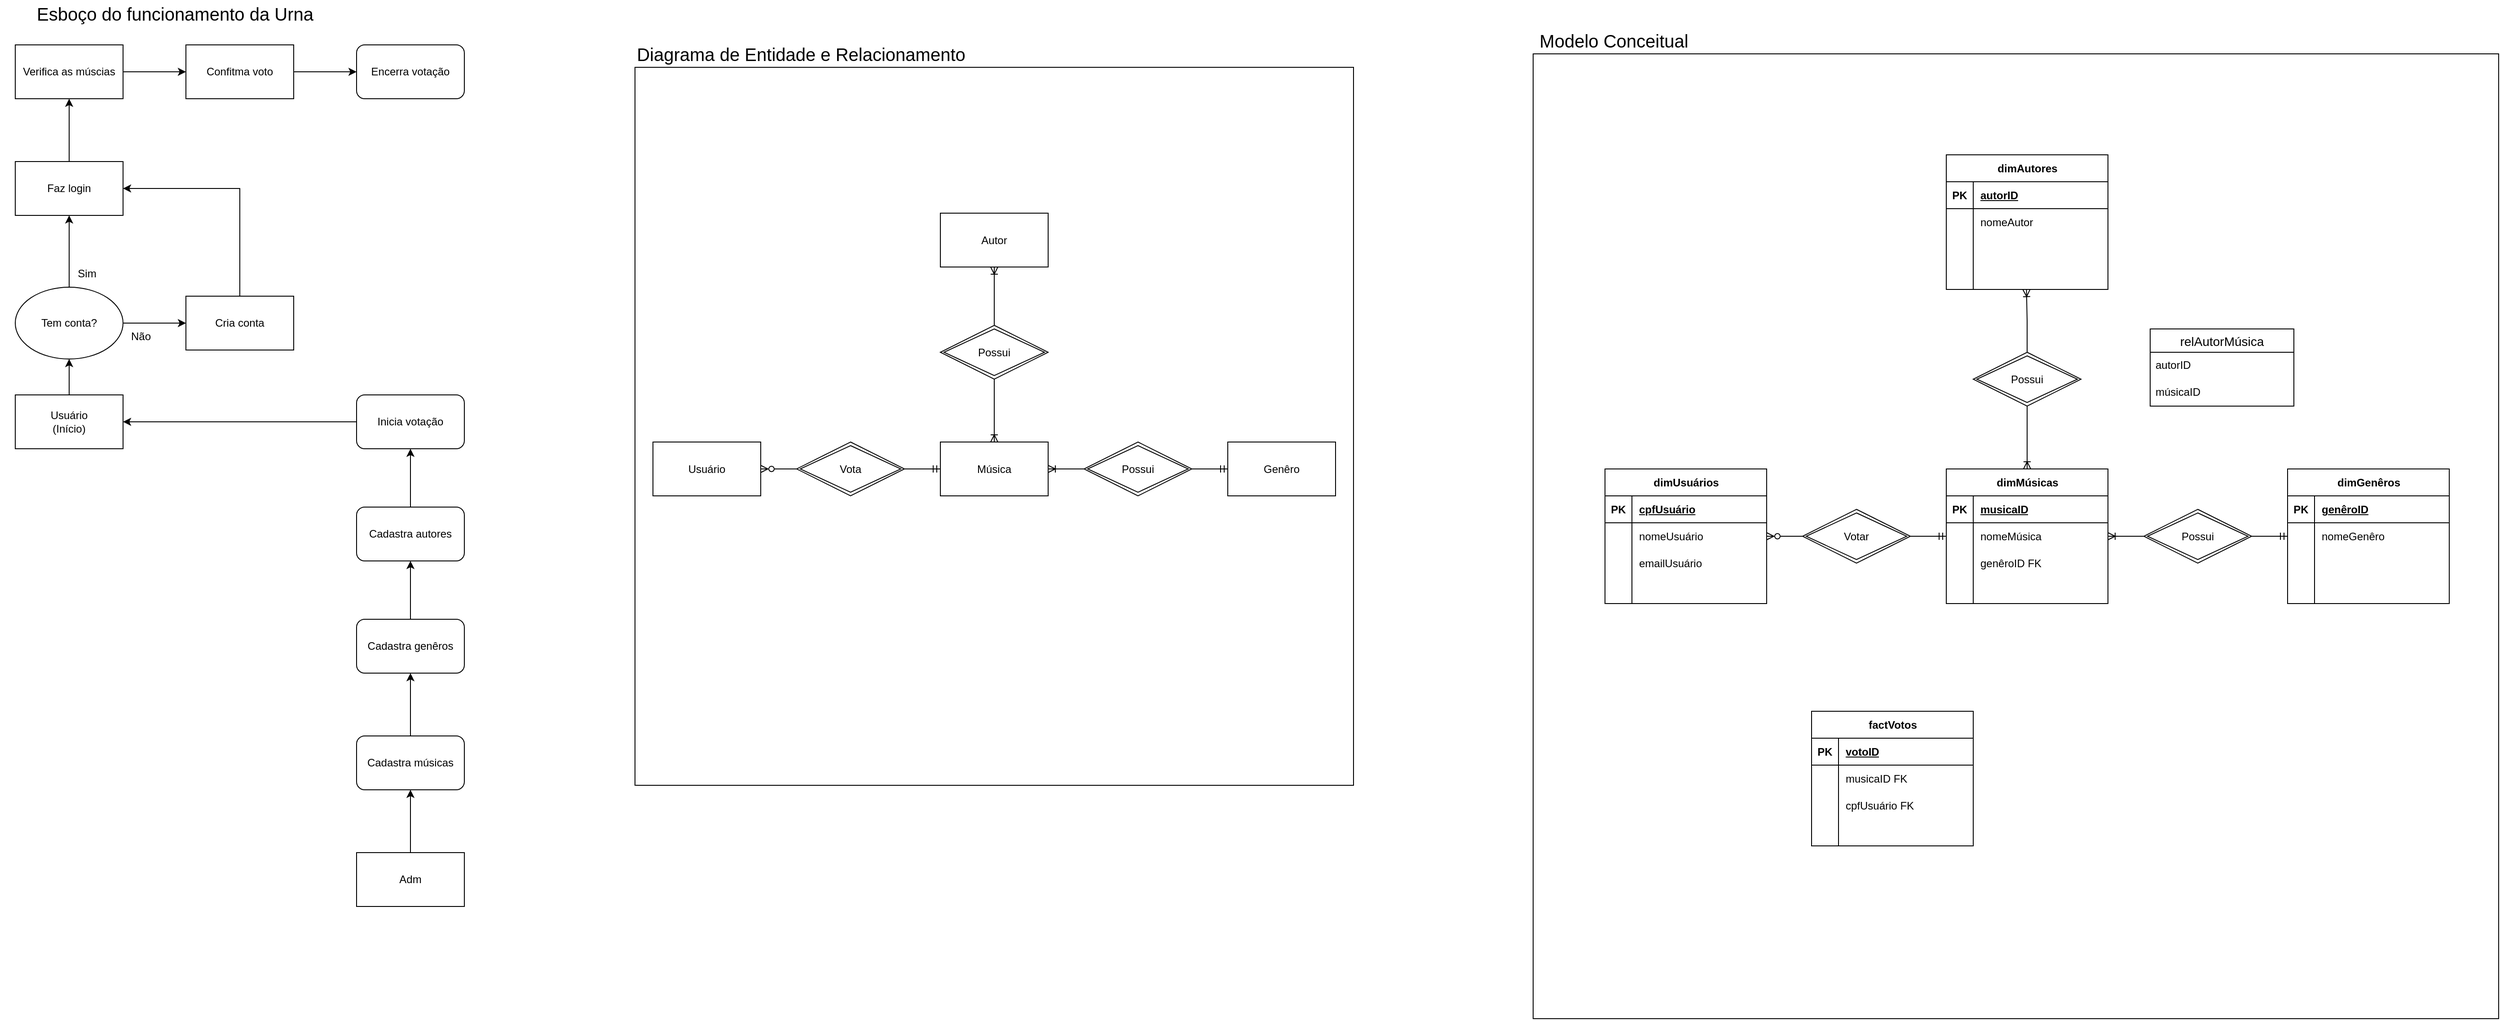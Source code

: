 <mxfile version="27.1.4">
  <diagram name="Página-1" id="ccKltiZnreA60LcbeTGO">
    <mxGraphModel grid="1" page="1" gridSize="10" guides="1" tooltips="1" connect="1" arrows="1" fold="1" pageScale="1" pageWidth="827" pageHeight="1169" math="0" shadow="0">
      <root>
        <mxCell id="0" />
        <mxCell id="1" parent="0" />
        <mxCell id="gKkaHkoKEKYhuVqZi8mn-29" value="" style="whiteSpace=wrap;html=1;aspect=fixed;" vertex="1" parent="1">
          <mxGeometry x="80" y="-755" width="1075" height="1075" as="geometry" />
        </mxCell>
        <mxCell id="X-kJ-_2cokOdoxGiUqTe-1" value="dimUsuários" style="shape=table;startSize=30;container=1;collapsible=1;childLayout=tableLayout;fixedRows=1;rowLines=0;fontStyle=1;align=center;resizeLast=1;html=1;" vertex="1" parent="1">
          <mxGeometry x="160" y="-292.5" width="180" height="150" as="geometry" />
        </mxCell>
        <mxCell id="X-kJ-_2cokOdoxGiUqTe-2" value="" style="shape=tableRow;horizontal=0;startSize=0;swimlaneHead=0;swimlaneBody=0;fillColor=none;collapsible=0;dropTarget=0;points=[[0,0.5],[1,0.5]];portConstraint=eastwest;top=0;left=0;right=0;bottom=1;" vertex="1" parent="X-kJ-_2cokOdoxGiUqTe-1">
          <mxGeometry y="30" width="180" height="30" as="geometry" />
        </mxCell>
        <mxCell id="X-kJ-_2cokOdoxGiUqTe-3" value="PK" style="shape=partialRectangle;connectable=0;fillColor=none;top=0;left=0;bottom=0;right=0;fontStyle=1;overflow=hidden;whiteSpace=wrap;html=1;" vertex="1" parent="X-kJ-_2cokOdoxGiUqTe-2">
          <mxGeometry width="30" height="30" as="geometry">
            <mxRectangle width="30" height="30" as="alternateBounds" />
          </mxGeometry>
        </mxCell>
        <mxCell id="X-kJ-_2cokOdoxGiUqTe-4" value="cpfUsuário" style="shape=partialRectangle;connectable=0;fillColor=none;top=0;left=0;bottom=0;right=0;align=left;spacingLeft=6;fontStyle=5;overflow=hidden;whiteSpace=wrap;html=1;" vertex="1" parent="X-kJ-_2cokOdoxGiUqTe-2">
          <mxGeometry x="30" width="150" height="30" as="geometry">
            <mxRectangle width="150" height="30" as="alternateBounds" />
          </mxGeometry>
        </mxCell>
        <mxCell id="X-kJ-_2cokOdoxGiUqTe-5" value="" style="shape=tableRow;horizontal=0;startSize=0;swimlaneHead=0;swimlaneBody=0;fillColor=none;collapsible=0;dropTarget=0;points=[[0,0.5],[1,0.5]];portConstraint=eastwest;top=0;left=0;right=0;bottom=0;" vertex="1" parent="X-kJ-_2cokOdoxGiUqTe-1">
          <mxGeometry y="60" width="180" height="30" as="geometry" />
        </mxCell>
        <mxCell id="X-kJ-_2cokOdoxGiUqTe-6" value="" style="shape=partialRectangle;connectable=0;fillColor=none;top=0;left=0;bottom=0;right=0;editable=1;overflow=hidden;whiteSpace=wrap;html=1;" vertex="1" parent="X-kJ-_2cokOdoxGiUqTe-5">
          <mxGeometry width="30" height="30" as="geometry">
            <mxRectangle width="30" height="30" as="alternateBounds" />
          </mxGeometry>
        </mxCell>
        <mxCell id="X-kJ-_2cokOdoxGiUqTe-7" value="nomeUsuário" style="shape=partialRectangle;connectable=0;fillColor=none;top=0;left=0;bottom=0;right=0;align=left;spacingLeft=6;overflow=hidden;whiteSpace=wrap;html=1;" vertex="1" parent="X-kJ-_2cokOdoxGiUqTe-5">
          <mxGeometry x="30" width="150" height="30" as="geometry">
            <mxRectangle width="150" height="30" as="alternateBounds" />
          </mxGeometry>
        </mxCell>
        <mxCell id="X-kJ-_2cokOdoxGiUqTe-8" value="" style="shape=tableRow;horizontal=0;startSize=0;swimlaneHead=0;swimlaneBody=0;fillColor=none;collapsible=0;dropTarget=0;points=[[0,0.5],[1,0.5]];portConstraint=eastwest;top=0;left=0;right=0;bottom=0;" vertex="1" parent="X-kJ-_2cokOdoxGiUqTe-1">
          <mxGeometry y="90" width="180" height="30" as="geometry" />
        </mxCell>
        <mxCell id="X-kJ-_2cokOdoxGiUqTe-9" value="" style="shape=partialRectangle;connectable=0;fillColor=none;top=0;left=0;bottom=0;right=0;editable=1;overflow=hidden;whiteSpace=wrap;html=1;" vertex="1" parent="X-kJ-_2cokOdoxGiUqTe-8">
          <mxGeometry width="30" height="30" as="geometry">
            <mxRectangle width="30" height="30" as="alternateBounds" />
          </mxGeometry>
        </mxCell>
        <mxCell id="X-kJ-_2cokOdoxGiUqTe-10" value="emailUsuário" style="shape=partialRectangle;connectable=0;fillColor=none;top=0;left=0;bottom=0;right=0;align=left;spacingLeft=6;overflow=hidden;whiteSpace=wrap;html=1;" vertex="1" parent="X-kJ-_2cokOdoxGiUqTe-8">
          <mxGeometry x="30" width="150" height="30" as="geometry">
            <mxRectangle width="150" height="30" as="alternateBounds" />
          </mxGeometry>
        </mxCell>
        <mxCell id="X-kJ-_2cokOdoxGiUqTe-11" value="" style="shape=tableRow;horizontal=0;startSize=0;swimlaneHead=0;swimlaneBody=0;fillColor=none;collapsible=0;dropTarget=0;points=[[0,0.5],[1,0.5]];portConstraint=eastwest;top=0;left=0;right=0;bottom=0;" vertex="1" parent="X-kJ-_2cokOdoxGiUqTe-1">
          <mxGeometry y="120" width="180" height="30" as="geometry" />
        </mxCell>
        <mxCell id="X-kJ-_2cokOdoxGiUqTe-12" value="" style="shape=partialRectangle;connectable=0;fillColor=none;top=0;left=0;bottom=0;right=0;editable=1;overflow=hidden;whiteSpace=wrap;html=1;" vertex="1" parent="X-kJ-_2cokOdoxGiUqTe-11">
          <mxGeometry width="30" height="30" as="geometry">
            <mxRectangle width="30" height="30" as="alternateBounds" />
          </mxGeometry>
        </mxCell>
        <mxCell id="X-kJ-_2cokOdoxGiUqTe-13" value="" style="shape=partialRectangle;connectable=0;fillColor=none;top=0;left=0;bottom=0;right=0;align=left;spacingLeft=6;overflow=hidden;whiteSpace=wrap;html=1;" vertex="1" parent="X-kJ-_2cokOdoxGiUqTe-11">
          <mxGeometry x="30" width="150" height="30" as="geometry">
            <mxRectangle width="150" height="30" as="alternateBounds" />
          </mxGeometry>
        </mxCell>
        <mxCell id="X-kJ-_2cokOdoxGiUqTe-14" value="dimAutores" style="shape=table;startSize=30;container=1;collapsible=1;childLayout=tableLayout;fixedRows=1;rowLines=0;fontStyle=1;align=center;resizeLast=1;html=1;" vertex="1" parent="1">
          <mxGeometry x="540" y="-642.5" width="180" height="150" as="geometry" />
        </mxCell>
        <mxCell id="X-kJ-_2cokOdoxGiUqTe-15" value="" style="shape=tableRow;horizontal=0;startSize=0;swimlaneHead=0;swimlaneBody=0;fillColor=none;collapsible=0;dropTarget=0;points=[[0,0.5],[1,0.5]];portConstraint=eastwest;top=0;left=0;right=0;bottom=1;" vertex="1" parent="X-kJ-_2cokOdoxGiUqTe-14">
          <mxGeometry y="30" width="180" height="30" as="geometry" />
        </mxCell>
        <mxCell id="X-kJ-_2cokOdoxGiUqTe-16" value="PK" style="shape=partialRectangle;connectable=0;fillColor=none;top=0;left=0;bottom=0;right=0;fontStyle=1;overflow=hidden;whiteSpace=wrap;html=1;" vertex="1" parent="X-kJ-_2cokOdoxGiUqTe-15">
          <mxGeometry width="30" height="30" as="geometry">
            <mxRectangle width="30" height="30" as="alternateBounds" />
          </mxGeometry>
        </mxCell>
        <mxCell id="X-kJ-_2cokOdoxGiUqTe-17" value="autorID" style="shape=partialRectangle;connectable=0;fillColor=none;top=0;left=0;bottom=0;right=0;align=left;spacingLeft=6;fontStyle=5;overflow=hidden;whiteSpace=wrap;html=1;" vertex="1" parent="X-kJ-_2cokOdoxGiUqTe-15">
          <mxGeometry x="30" width="150" height="30" as="geometry">
            <mxRectangle width="150" height="30" as="alternateBounds" />
          </mxGeometry>
        </mxCell>
        <mxCell id="X-kJ-_2cokOdoxGiUqTe-18" value="" style="shape=tableRow;horizontal=0;startSize=0;swimlaneHead=0;swimlaneBody=0;fillColor=none;collapsible=0;dropTarget=0;points=[[0,0.5],[1,0.5]];portConstraint=eastwest;top=0;left=0;right=0;bottom=0;" vertex="1" parent="X-kJ-_2cokOdoxGiUqTe-14">
          <mxGeometry y="60" width="180" height="30" as="geometry" />
        </mxCell>
        <mxCell id="X-kJ-_2cokOdoxGiUqTe-19" value="" style="shape=partialRectangle;connectable=0;fillColor=none;top=0;left=0;bottom=0;right=0;editable=1;overflow=hidden;whiteSpace=wrap;html=1;" vertex="1" parent="X-kJ-_2cokOdoxGiUqTe-18">
          <mxGeometry width="30" height="30" as="geometry">
            <mxRectangle width="30" height="30" as="alternateBounds" />
          </mxGeometry>
        </mxCell>
        <mxCell id="X-kJ-_2cokOdoxGiUqTe-20" value="nomeAutor" style="shape=partialRectangle;connectable=0;fillColor=none;top=0;left=0;bottom=0;right=0;align=left;spacingLeft=6;overflow=hidden;whiteSpace=wrap;html=1;" vertex="1" parent="X-kJ-_2cokOdoxGiUqTe-18">
          <mxGeometry x="30" width="150" height="30" as="geometry">
            <mxRectangle width="150" height="30" as="alternateBounds" />
          </mxGeometry>
        </mxCell>
        <mxCell id="X-kJ-_2cokOdoxGiUqTe-21" value="" style="shape=tableRow;horizontal=0;startSize=0;swimlaneHead=0;swimlaneBody=0;fillColor=none;collapsible=0;dropTarget=0;points=[[0,0.5],[1,0.5]];portConstraint=eastwest;top=0;left=0;right=0;bottom=0;" vertex="1" parent="X-kJ-_2cokOdoxGiUqTe-14">
          <mxGeometry y="90" width="180" height="30" as="geometry" />
        </mxCell>
        <mxCell id="X-kJ-_2cokOdoxGiUqTe-22" value="" style="shape=partialRectangle;connectable=0;fillColor=none;top=0;left=0;bottom=0;right=0;editable=1;overflow=hidden;whiteSpace=wrap;html=1;" vertex="1" parent="X-kJ-_2cokOdoxGiUqTe-21">
          <mxGeometry width="30" height="30" as="geometry">
            <mxRectangle width="30" height="30" as="alternateBounds" />
          </mxGeometry>
        </mxCell>
        <mxCell id="X-kJ-_2cokOdoxGiUqTe-23" value="" style="shape=partialRectangle;connectable=0;fillColor=none;top=0;left=0;bottom=0;right=0;align=left;spacingLeft=6;overflow=hidden;whiteSpace=wrap;html=1;" vertex="1" parent="X-kJ-_2cokOdoxGiUqTe-21">
          <mxGeometry x="30" width="150" height="30" as="geometry">
            <mxRectangle width="150" height="30" as="alternateBounds" />
          </mxGeometry>
        </mxCell>
        <mxCell id="X-kJ-_2cokOdoxGiUqTe-24" value="" style="shape=tableRow;horizontal=0;startSize=0;swimlaneHead=0;swimlaneBody=0;fillColor=none;collapsible=0;dropTarget=0;points=[[0,0.5],[1,0.5]];portConstraint=eastwest;top=0;left=0;right=0;bottom=0;" vertex="1" parent="X-kJ-_2cokOdoxGiUqTe-14">
          <mxGeometry y="120" width="180" height="30" as="geometry" />
        </mxCell>
        <mxCell id="X-kJ-_2cokOdoxGiUqTe-25" value="" style="shape=partialRectangle;connectable=0;fillColor=none;top=0;left=0;bottom=0;right=0;editable=1;overflow=hidden;whiteSpace=wrap;html=1;" vertex="1" parent="X-kJ-_2cokOdoxGiUqTe-24">
          <mxGeometry width="30" height="30" as="geometry">
            <mxRectangle width="30" height="30" as="alternateBounds" />
          </mxGeometry>
        </mxCell>
        <mxCell id="X-kJ-_2cokOdoxGiUqTe-26" value="" style="shape=partialRectangle;connectable=0;fillColor=none;top=0;left=0;bottom=0;right=0;align=left;spacingLeft=6;overflow=hidden;whiteSpace=wrap;html=1;" vertex="1" parent="X-kJ-_2cokOdoxGiUqTe-24">
          <mxGeometry x="30" width="150" height="30" as="geometry">
            <mxRectangle width="150" height="30" as="alternateBounds" />
          </mxGeometry>
        </mxCell>
        <mxCell id="X-kJ-_2cokOdoxGiUqTe-27" value="dimMúsicas" style="shape=table;startSize=30;container=1;collapsible=1;childLayout=tableLayout;fixedRows=1;rowLines=0;fontStyle=1;align=center;resizeLast=1;html=1;" vertex="1" parent="1">
          <mxGeometry x="540" y="-292.5" width="180" height="150" as="geometry" />
        </mxCell>
        <mxCell id="X-kJ-_2cokOdoxGiUqTe-28" value="" style="shape=tableRow;horizontal=0;startSize=0;swimlaneHead=0;swimlaneBody=0;fillColor=none;collapsible=0;dropTarget=0;points=[[0,0.5],[1,0.5]];portConstraint=eastwest;top=0;left=0;right=0;bottom=1;" vertex="1" parent="X-kJ-_2cokOdoxGiUqTe-27">
          <mxGeometry y="30" width="180" height="30" as="geometry" />
        </mxCell>
        <mxCell id="X-kJ-_2cokOdoxGiUqTe-29" value="PK" style="shape=partialRectangle;connectable=0;fillColor=none;top=0;left=0;bottom=0;right=0;fontStyle=1;overflow=hidden;whiteSpace=wrap;html=1;" vertex="1" parent="X-kJ-_2cokOdoxGiUqTe-28">
          <mxGeometry width="30" height="30" as="geometry">
            <mxRectangle width="30" height="30" as="alternateBounds" />
          </mxGeometry>
        </mxCell>
        <mxCell id="X-kJ-_2cokOdoxGiUqTe-30" value="musicaID" style="shape=partialRectangle;connectable=0;fillColor=none;top=0;left=0;bottom=0;right=0;align=left;spacingLeft=6;fontStyle=5;overflow=hidden;whiteSpace=wrap;html=1;" vertex="1" parent="X-kJ-_2cokOdoxGiUqTe-28">
          <mxGeometry x="30" width="150" height="30" as="geometry">
            <mxRectangle width="150" height="30" as="alternateBounds" />
          </mxGeometry>
        </mxCell>
        <mxCell id="X-kJ-_2cokOdoxGiUqTe-31" value="" style="shape=tableRow;horizontal=0;startSize=0;swimlaneHead=0;swimlaneBody=0;fillColor=none;collapsible=0;dropTarget=0;points=[[0,0.5],[1,0.5]];portConstraint=eastwest;top=0;left=0;right=0;bottom=0;" vertex="1" parent="X-kJ-_2cokOdoxGiUqTe-27">
          <mxGeometry y="60" width="180" height="30" as="geometry" />
        </mxCell>
        <mxCell id="X-kJ-_2cokOdoxGiUqTe-32" value="" style="shape=partialRectangle;connectable=0;fillColor=none;top=0;left=0;bottom=0;right=0;editable=1;overflow=hidden;whiteSpace=wrap;html=1;" vertex="1" parent="X-kJ-_2cokOdoxGiUqTe-31">
          <mxGeometry width="30" height="30" as="geometry">
            <mxRectangle width="30" height="30" as="alternateBounds" />
          </mxGeometry>
        </mxCell>
        <mxCell id="X-kJ-_2cokOdoxGiUqTe-33" value="nomeMúsica" style="shape=partialRectangle;connectable=0;fillColor=none;top=0;left=0;bottom=0;right=0;align=left;spacingLeft=6;overflow=hidden;whiteSpace=wrap;html=1;" vertex="1" parent="X-kJ-_2cokOdoxGiUqTe-31">
          <mxGeometry x="30" width="150" height="30" as="geometry">
            <mxRectangle width="150" height="30" as="alternateBounds" />
          </mxGeometry>
        </mxCell>
        <mxCell id="X-kJ-_2cokOdoxGiUqTe-34" value="" style="shape=tableRow;horizontal=0;startSize=0;swimlaneHead=0;swimlaneBody=0;fillColor=none;collapsible=0;dropTarget=0;points=[[0,0.5],[1,0.5]];portConstraint=eastwest;top=0;left=0;right=0;bottom=0;" vertex="1" parent="X-kJ-_2cokOdoxGiUqTe-27">
          <mxGeometry y="90" width="180" height="30" as="geometry" />
        </mxCell>
        <mxCell id="X-kJ-_2cokOdoxGiUqTe-35" value="" style="shape=partialRectangle;connectable=0;fillColor=none;top=0;left=0;bottom=0;right=0;editable=1;overflow=hidden;whiteSpace=wrap;html=1;" vertex="1" parent="X-kJ-_2cokOdoxGiUqTe-34">
          <mxGeometry width="30" height="30" as="geometry">
            <mxRectangle width="30" height="30" as="alternateBounds" />
          </mxGeometry>
        </mxCell>
        <mxCell id="X-kJ-_2cokOdoxGiUqTe-36" value="genêroID FK" style="shape=partialRectangle;connectable=0;fillColor=none;top=0;left=0;bottom=0;right=0;align=left;spacingLeft=6;overflow=hidden;whiteSpace=wrap;html=1;" vertex="1" parent="X-kJ-_2cokOdoxGiUqTe-34">
          <mxGeometry x="30" width="150" height="30" as="geometry">
            <mxRectangle width="150" height="30" as="alternateBounds" />
          </mxGeometry>
        </mxCell>
        <mxCell id="X-kJ-_2cokOdoxGiUqTe-37" value="" style="shape=tableRow;horizontal=0;startSize=0;swimlaneHead=0;swimlaneBody=0;fillColor=none;collapsible=0;dropTarget=0;points=[[0,0.5],[1,0.5]];portConstraint=eastwest;top=0;left=0;right=0;bottom=0;" vertex="1" parent="X-kJ-_2cokOdoxGiUqTe-27">
          <mxGeometry y="120" width="180" height="30" as="geometry" />
        </mxCell>
        <mxCell id="X-kJ-_2cokOdoxGiUqTe-38" value="" style="shape=partialRectangle;connectable=0;fillColor=none;top=0;left=0;bottom=0;right=0;editable=1;overflow=hidden;whiteSpace=wrap;html=1;" vertex="1" parent="X-kJ-_2cokOdoxGiUqTe-37">
          <mxGeometry width="30" height="30" as="geometry">
            <mxRectangle width="30" height="30" as="alternateBounds" />
          </mxGeometry>
        </mxCell>
        <mxCell id="X-kJ-_2cokOdoxGiUqTe-39" value="" style="shape=partialRectangle;connectable=0;fillColor=none;top=0;left=0;bottom=0;right=0;align=left;spacingLeft=6;overflow=hidden;whiteSpace=wrap;html=1;" vertex="1" parent="X-kJ-_2cokOdoxGiUqTe-37">
          <mxGeometry x="30" width="150" height="30" as="geometry">
            <mxRectangle width="150" height="30" as="alternateBounds" />
          </mxGeometry>
        </mxCell>
        <mxCell id="X-kJ-_2cokOdoxGiUqTe-41" style="edgeStyle=orthogonalEdgeStyle;rounded=0;orthogonalLoop=1;jettySize=auto;html=1;exitX=1;exitY=0.5;exitDx=0;exitDy=0;entryX=0;entryY=0.5;entryDx=0;entryDy=0;endArrow=ERmandOne;endFill=0;" edge="1" parent="1" source="X-kJ-_2cokOdoxGiUqTe-40" target="X-kJ-_2cokOdoxGiUqTe-31">
          <mxGeometry relative="1" as="geometry" />
        </mxCell>
        <mxCell id="X-kJ-_2cokOdoxGiUqTe-42" style="edgeStyle=orthogonalEdgeStyle;rounded=0;orthogonalLoop=1;jettySize=auto;html=1;exitX=0;exitY=0.5;exitDx=0;exitDy=0;entryX=1;entryY=0.5;entryDx=0;entryDy=0;endArrow=ERzeroToMany;endFill=0;" edge="1" parent="1" source="X-kJ-_2cokOdoxGiUqTe-40" target="X-kJ-_2cokOdoxGiUqTe-5">
          <mxGeometry relative="1" as="geometry" />
        </mxCell>
        <mxCell id="X-kJ-_2cokOdoxGiUqTe-40" value="Votar" style="shape=rhombus;double=1;perimeter=rhombusPerimeter;whiteSpace=wrap;html=1;align=center;" vertex="1" parent="1">
          <mxGeometry x="380" y="-247.5" width="120" height="60" as="geometry" />
        </mxCell>
        <mxCell id="X-kJ-_2cokOdoxGiUqTe-45" style="edgeStyle=orthogonalEdgeStyle;rounded=0;orthogonalLoop=1;jettySize=auto;html=1;exitX=0.5;exitY=1;exitDx=0;exitDy=0;entryX=0.5;entryY=0;entryDx=0;entryDy=0;endArrow=ERoneToMany;endFill=0;" edge="1" parent="1" source="X-kJ-_2cokOdoxGiUqTe-43" target="X-kJ-_2cokOdoxGiUqTe-27">
          <mxGeometry relative="1" as="geometry" />
        </mxCell>
        <mxCell id="X-kJ-_2cokOdoxGiUqTe-43" value="Possui" style="shape=rhombus;double=1;perimeter=rhombusPerimeter;whiteSpace=wrap;html=1;align=center;" vertex="1" parent="1">
          <mxGeometry x="570" y="-422.5" width="120" height="60" as="geometry" />
        </mxCell>
        <mxCell id="X-kJ-_2cokOdoxGiUqTe-44" style="edgeStyle=orthogonalEdgeStyle;rounded=0;orthogonalLoop=1;jettySize=auto;html=1;exitX=0.5;exitY=0;exitDx=0;exitDy=0;entryX=0.496;entryY=1;entryDx=0;entryDy=0;entryPerimeter=0;endArrow=ERoneToMany;endFill=0;" edge="1" parent="1" source="X-kJ-_2cokOdoxGiUqTe-43" target="X-kJ-_2cokOdoxGiUqTe-24">
          <mxGeometry relative="1" as="geometry" />
        </mxCell>
        <mxCell id="X-kJ-_2cokOdoxGiUqTe-46" value="dimGenêros" style="shape=table;startSize=30;container=1;collapsible=1;childLayout=tableLayout;fixedRows=1;rowLines=0;fontStyle=1;align=center;resizeLast=1;html=1;" vertex="1" parent="1">
          <mxGeometry x="920" y="-292.5" width="180" height="150" as="geometry" />
        </mxCell>
        <mxCell id="X-kJ-_2cokOdoxGiUqTe-47" value="" style="shape=tableRow;horizontal=0;startSize=0;swimlaneHead=0;swimlaneBody=0;fillColor=none;collapsible=0;dropTarget=0;points=[[0,0.5],[1,0.5]];portConstraint=eastwest;top=0;left=0;right=0;bottom=1;" vertex="1" parent="X-kJ-_2cokOdoxGiUqTe-46">
          <mxGeometry y="30" width="180" height="30" as="geometry" />
        </mxCell>
        <mxCell id="X-kJ-_2cokOdoxGiUqTe-48" value="PK" style="shape=partialRectangle;connectable=0;fillColor=none;top=0;left=0;bottom=0;right=0;fontStyle=1;overflow=hidden;whiteSpace=wrap;html=1;" vertex="1" parent="X-kJ-_2cokOdoxGiUqTe-47">
          <mxGeometry width="30" height="30" as="geometry">
            <mxRectangle width="30" height="30" as="alternateBounds" />
          </mxGeometry>
        </mxCell>
        <mxCell id="X-kJ-_2cokOdoxGiUqTe-49" value="genêroID" style="shape=partialRectangle;connectable=0;fillColor=none;top=0;left=0;bottom=0;right=0;align=left;spacingLeft=6;fontStyle=5;overflow=hidden;whiteSpace=wrap;html=1;" vertex="1" parent="X-kJ-_2cokOdoxGiUqTe-47">
          <mxGeometry x="30" width="150" height="30" as="geometry">
            <mxRectangle width="150" height="30" as="alternateBounds" />
          </mxGeometry>
        </mxCell>
        <mxCell id="X-kJ-_2cokOdoxGiUqTe-50" value="" style="shape=tableRow;horizontal=0;startSize=0;swimlaneHead=0;swimlaneBody=0;fillColor=none;collapsible=0;dropTarget=0;points=[[0,0.5],[1,0.5]];portConstraint=eastwest;top=0;left=0;right=0;bottom=0;" vertex="1" parent="X-kJ-_2cokOdoxGiUqTe-46">
          <mxGeometry y="60" width="180" height="30" as="geometry" />
        </mxCell>
        <mxCell id="X-kJ-_2cokOdoxGiUqTe-51" value="" style="shape=partialRectangle;connectable=0;fillColor=none;top=0;left=0;bottom=0;right=0;editable=1;overflow=hidden;whiteSpace=wrap;html=1;" vertex="1" parent="X-kJ-_2cokOdoxGiUqTe-50">
          <mxGeometry width="30" height="30" as="geometry">
            <mxRectangle width="30" height="30" as="alternateBounds" />
          </mxGeometry>
        </mxCell>
        <mxCell id="X-kJ-_2cokOdoxGiUqTe-52" value="nomeGenêro" style="shape=partialRectangle;connectable=0;fillColor=none;top=0;left=0;bottom=0;right=0;align=left;spacingLeft=6;overflow=hidden;whiteSpace=wrap;html=1;" vertex="1" parent="X-kJ-_2cokOdoxGiUqTe-50">
          <mxGeometry x="30" width="150" height="30" as="geometry">
            <mxRectangle width="150" height="30" as="alternateBounds" />
          </mxGeometry>
        </mxCell>
        <mxCell id="X-kJ-_2cokOdoxGiUqTe-53" value="" style="shape=tableRow;horizontal=0;startSize=0;swimlaneHead=0;swimlaneBody=0;fillColor=none;collapsible=0;dropTarget=0;points=[[0,0.5],[1,0.5]];portConstraint=eastwest;top=0;left=0;right=0;bottom=0;" vertex="1" parent="X-kJ-_2cokOdoxGiUqTe-46">
          <mxGeometry y="90" width="180" height="30" as="geometry" />
        </mxCell>
        <mxCell id="X-kJ-_2cokOdoxGiUqTe-54" value="" style="shape=partialRectangle;connectable=0;fillColor=none;top=0;left=0;bottom=0;right=0;editable=1;overflow=hidden;whiteSpace=wrap;html=1;" vertex="1" parent="X-kJ-_2cokOdoxGiUqTe-53">
          <mxGeometry width="30" height="30" as="geometry">
            <mxRectangle width="30" height="30" as="alternateBounds" />
          </mxGeometry>
        </mxCell>
        <mxCell id="X-kJ-_2cokOdoxGiUqTe-55" value="" style="shape=partialRectangle;connectable=0;fillColor=none;top=0;left=0;bottom=0;right=0;align=left;spacingLeft=6;overflow=hidden;whiteSpace=wrap;html=1;" vertex="1" parent="X-kJ-_2cokOdoxGiUqTe-53">
          <mxGeometry x="30" width="150" height="30" as="geometry">
            <mxRectangle width="150" height="30" as="alternateBounds" />
          </mxGeometry>
        </mxCell>
        <mxCell id="X-kJ-_2cokOdoxGiUqTe-56" value="" style="shape=tableRow;horizontal=0;startSize=0;swimlaneHead=0;swimlaneBody=0;fillColor=none;collapsible=0;dropTarget=0;points=[[0,0.5],[1,0.5]];portConstraint=eastwest;top=0;left=0;right=0;bottom=0;" vertex="1" parent="X-kJ-_2cokOdoxGiUqTe-46">
          <mxGeometry y="120" width="180" height="30" as="geometry" />
        </mxCell>
        <mxCell id="X-kJ-_2cokOdoxGiUqTe-57" value="" style="shape=partialRectangle;connectable=0;fillColor=none;top=0;left=0;bottom=0;right=0;editable=1;overflow=hidden;whiteSpace=wrap;html=1;" vertex="1" parent="X-kJ-_2cokOdoxGiUqTe-56">
          <mxGeometry width="30" height="30" as="geometry">
            <mxRectangle width="30" height="30" as="alternateBounds" />
          </mxGeometry>
        </mxCell>
        <mxCell id="X-kJ-_2cokOdoxGiUqTe-58" value="" style="shape=partialRectangle;connectable=0;fillColor=none;top=0;left=0;bottom=0;right=0;align=left;spacingLeft=6;overflow=hidden;whiteSpace=wrap;html=1;" vertex="1" parent="X-kJ-_2cokOdoxGiUqTe-56">
          <mxGeometry x="30" width="150" height="30" as="geometry">
            <mxRectangle width="150" height="30" as="alternateBounds" />
          </mxGeometry>
        </mxCell>
        <mxCell id="X-kJ-_2cokOdoxGiUqTe-60" style="edgeStyle=orthogonalEdgeStyle;rounded=0;orthogonalLoop=1;jettySize=auto;html=1;exitX=1;exitY=0.5;exitDx=0;exitDy=0;entryX=0;entryY=0.5;entryDx=0;entryDy=0;endArrow=ERmandOne;endFill=0;" edge="1" parent="1" source="X-kJ-_2cokOdoxGiUqTe-59" target="X-kJ-_2cokOdoxGiUqTe-50">
          <mxGeometry relative="1" as="geometry" />
        </mxCell>
        <mxCell id="X-kJ-_2cokOdoxGiUqTe-61" style="edgeStyle=orthogonalEdgeStyle;rounded=0;orthogonalLoop=1;jettySize=auto;html=1;exitX=0;exitY=0.5;exitDx=0;exitDy=0;entryX=1;entryY=0.5;entryDx=0;entryDy=0;endArrow=ERoneToMany;endFill=0;" edge="1" parent="1" source="X-kJ-_2cokOdoxGiUqTe-59" target="X-kJ-_2cokOdoxGiUqTe-31">
          <mxGeometry relative="1" as="geometry" />
        </mxCell>
        <mxCell id="X-kJ-_2cokOdoxGiUqTe-59" value="Possui" style="shape=rhombus;double=1;perimeter=rhombusPerimeter;whiteSpace=wrap;html=1;align=center;" vertex="1" parent="1">
          <mxGeometry x="760" y="-247.5" width="120" height="60" as="geometry" />
        </mxCell>
        <mxCell id="X-kJ-_2cokOdoxGiUqTe-75" value="relAutorMúsica" style="swimlane;fontStyle=0;childLayout=stackLayout;horizontal=1;startSize=26;horizontalStack=0;resizeParent=1;resizeParentMax=0;resizeLast=0;collapsible=1;marginBottom=0;align=center;fontSize=14;" vertex="1" parent="1">
          <mxGeometry x="767" y="-448.5" width="160" height="86" as="geometry" />
        </mxCell>
        <mxCell id="X-kJ-_2cokOdoxGiUqTe-76" value="autorID" style="text;strokeColor=none;fillColor=none;spacingLeft=4;spacingRight=4;overflow=hidden;rotatable=0;points=[[0,0.5],[1,0.5]];portConstraint=eastwest;fontSize=12;whiteSpace=wrap;html=1;" vertex="1" parent="X-kJ-_2cokOdoxGiUqTe-75">
          <mxGeometry y="26" width="160" height="30" as="geometry" />
        </mxCell>
        <mxCell id="X-kJ-_2cokOdoxGiUqTe-77" value="músicaID" style="text;strokeColor=none;fillColor=none;spacingLeft=4;spacingRight=4;overflow=hidden;rotatable=0;points=[[0,0.5],[1,0.5]];portConstraint=eastwest;fontSize=12;whiteSpace=wrap;html=1;" vertex="1" parent="X-kJ-_2cokOdoxGiUqTe-75">
          <mxGeometry y="56" width="160" height="30" as="geometry" />
        </mxCell>
        <mxCell id="X-kJ-_2cokOdoxGiUqTe-79" value="factVotos" style="shape=table;startSize=30;container=1;collapsible=1;childLayout=tableLayout;fixedRows=1;rowLines=0;fontStyle=1;align=center;resizeLast=1;html=1;" vertex="1" parent="1">
          <mxGeometry x="390" y="-22.5" width="180" height="150" as="geometry" />
        </mxCell>
        <mxCell id="X-kJ-_2cokOdoxGiUqTe-80" value="" style="shape=tableRow;horizontal=0;startSize=0;swimlaneHead=0;swimlaneBody=0;fillColor=none;collapsible=0;dropTarget=0;points=[[0,0.5],[1,0.5]];portConstraint=eastwest;top=0;left=0;right=0;bottom=1;" vertex="1" parent="X-kJ-_2cokOdoxGiUqTe-79">
          <mxGeometry y="30" width="180" height="30" as="geometry" />
        </mxCell>
        <mxCell id="X-kJ-_2cokOdoxGiUqTe-81" value="PK" style="shape=partialRectangle;connectable=0;fillColor=none;top=0;left=0;bottom=0;right=0;fontStyle=1;overflow=hidden;whiteSpace=wrap;html=1;" vertex="1" parent="X-kJ-_2cokOdoxGiUqTe-80">
          <mxGeometry width="30" height="30" as="geometry">
            <mxRectangle width="30" height="30" as="alternateBounds" />
          </mxGeometry>
        </mxCell>
        <mxCell id="X-kJ-_2cokOdoxGiUqTe-82" value="votoID" style="shape=partialRectangle;connectable=0;fillColor=none;top=0;left=0;bottom=0;right=0;align=left;spacingLeft=6;fontStyle=5;overflow=hidden;whiteSpace=wrap;html=1;" vertex="1" parent="X-kJ-_2cokOdoxGiUqTe-80">
          <mxGeometry x="30" width="150" height="30" as="geometry">
            <mxRectangle width="150" height="30" as="alternateBounds" />
          </mxGeometry>
        </mxCell>
        <mxCell id="X-kJ-_2cokOdoxGiUqTe-83" value="" style="shape=tableRow;horizontal=0;startSize=0;swimlaneHead=0;swimlaneBody=0;fillColor=none;collapsible=0;dropTarget=0;points=[[0,0.5],[1,0.5]];portConstraint=eastwest;top=0;left=0;right=0;bottom=0;" vertex="1" parent="X-kJ-_2cokOdoxGiUqTe-79">
          <mxGeometry y="60" width="180" height="30" as="geometry" />
        </mxCell>
        <mxCell id="X-kJ-_2cokOdoxGiUqTe-84" value="" style="shape=partialRectangle;connectable=0;fillColor=none;top=0;left=0;bottom=0;right=0;editable=1;overflow=hidden;whiteSpace=wrap;html=1;" vertex="1" parent="X-kJ-_2cokOdoxGiUqTe-83">
          <mxGeometry width="30" height="30" as="geometry">
            <mxRectangle width="30" height="30" as="alternateBounds" />
          </mxGeometry>
        </mxCell>
        <mxCell id="X-kJ-_2cokOdoxGiUqTe-85" value="musicaID FK" style="shape=partialRectangle;connectable=0;fillColor=none;top=0;left=0;bottom=0;right=0;align=left;spacingLeft=6;overflow=hidden;whiteSpace=wrap;html=1;" vertex="1" parent="X-kJ-_2cokOdoxGiUqTe-83">
          <mxGeometry x="30" width="150" height="30" as="geometry">
            <mxRectangle width="150" height="30" as="alternateBounds" />
          </mxGeometry>
        </mxCell>
        <mxCell id="X-kJ-_2cokOdoxGiUqTe-86" value="" style="shape=tableRow;horizontal=0;startSize=0;swimlaneHead=0;swimlaneBody=0;fillColor=none;collapsible=0;dropTarget=0;points=[[0,0.5],[1,0.5]];portConstraint=eastwest;top=0;left=0;right=0;bottom=0;" vertex="1" parent="X-kJ-_2cokOdoxGiUqTe-79">
          <mxGeometry y="90" width="180" height="30" as="geometry" />
        </mxCell>
        <mxCell id="X-kJ-_2cokOdoxGiUqTe-87" value="" style="shape=partialRectangle;connectable=0;fillColor=none;top=0;left=0;bottom=0;right=0;editable=1;overflow=hidden;whiteSpace=wrap;html=1;" vertex="1" parent="X-kJ-_2cokOdoxGiUqTe-86">
          <mxGeometry width="30" height="30" as="geometry">
            <mxRectangle width="30" height="30" as="alternateBounds" />
          </mxGeometry>
        </mxCell>
        <mxCell id="X-kJ-_2cokOdoxGiUqTe-88" value="cpfUsuário FK" style="shape=partialRectangle;connectable=0;fillColor=none;top=0;left=0;bottom=0;right=0;align=left;spacingLeft=6;overflow=hidden;whiteSpace=wrap;html=1;" vertex="1" parent="X-kJ-_2cokOdoxGiUqTe-86">
          <mxGeometry x="30" width="150" height="30" as="geometry">
            <mxRectangle width="150" height="30" as="alternateBounds" />
          </mxGeometry>
        </mxCell>
        <mxCell id="X-kJ-_2cokOdoxGiUqTe-89" value="" style="shape=tableRow;horizontal=0;startSize=0;swimlaneHead=0;swimlaneBody=0;fillColor=none;collapsible=0;dropTarget=0;points=[[0,0.5],[1,0.5]];portConstraint=eastwest;top=0;left=0;right=0;bottom=0;" vertex="1" parent="X-kJ-_2cokOdoxGiUqTe-79">
          <mxGeometry y="120" width="180" height="30" as="geometry" />
        </mxCell>
        <mxCell id="X-kJ-_2cokOdoxGiUqTe-90" value="" style="shape=partialRectangle;connectable=0;fillColor=none;top=0;left=0;bottom=0;right=0;editable=1;overflow=hidden;whiteSpace=wrap;html=1;" vertex="1" parent="X-kJ-_2cokOdoxGiUqTe-89">
          <mxGeometry width="30" height="30" as="geometry">
            <mxRectangle width="30" height="30" as="alternateBounds" />
          </mxGeometry>
        </mxCell>
        <mxCell id="X-kJ-_2cokOdoxGiUqTe-91" value="" style="shape=partialRectangle;connectable=0;fillColor=none;top=0;left=0;bottom=0;right=0;align=left;spacingLeft=6;overflow=hidden;whiteSpace=wrap;html=1;" vertex="1" parent="X-kJ-_2cokOdoxGiUqTe-89">
          <mxGeometry x="30" width="150" height="30" as="geometry">
            <mxRectangle width="150" height="30" as="alternateBounds" />
          </mxGeometry>
        </mxCell>
        <mxCell id="gKkaHkoKEKYhuVqZi8mn-21" style="edgeStyle=orthogonalEdgeStyle;rounded=0;orthogonalLoop=1;jettySize=auto;html=1;exitX=0.5;exitY=0;exitDx=0;exitDy=0;entryX=0.5;entryY=1;entryDx=0;entryDy=0;" edge="1" parent="1" source="gKkaHkoKEKYhuVqZi8mn-1" target="gKkaHkoKEKYhuVqZi8mn-12">
          <mxGeometry relative="1" as="geometry" />
        </mxCell>
        <mxCell id="gKkaHkoKEKYhuVqZi8mn-1" value="Usuário&lt;div&gt;(Início)&lt;/div&gt;" style="rounded=0;whiteSpace=wrap;html=1;" vertex="1" parent="1">
          <mxGeometry x="-1610" y="-375" width="120" height="60" as="geometry" />
        </mxCell>
        <mxCell id="gKkaHkoKEKYhuVqZi8mn-8" style="edgeStyle=orthogonalEdgeStyle;rounded=0;orthogonalLoop=1;jettySize=auto;html=1;exitX=0.5;exitY=0;exitDx=0;exitDy=0;entryX=0.5;entryY=1;entryDx=0;entryDy=0;" edge="1" parent="1" source="gKkaHkoKEKYhuVqZi8mn-2" target="gKkaHkoKEKYhuVqZi8mn-3">
          <mxGeometry relative="1" as="geometry" />
        </mxCell>
        <mxCell id="gKkaHkoKEKYhuVqZi8mn-2" value="Adm" style="rounded=0;whiteSpace=wrap;html=1;" vertex="1" parent="1">
          <mxGeometry x="-1230" y="135" width="120" height="60" as="geometry" />
        </mxCell>
        <mxCell id="gKkaHkoKEKYhuVqZi8mn-9" style="edgeStyle=orthogonalEdgeStyle;rounded=0;orthogonalLoop=1;jettySize=auto;html=1;exitX=0.5;exitY=0;exitDx=0;exitDy=0;entryX=0.5;entryY=1;entryDx=0;entryDy=0;" edge="1" parent="1" source="gKkaHkoKEKYhuVqZi8mn-3" target="gKkaHkoKEKYhuVqZi8mn-4">
          <mxGeometry relative="1" as="geometry" />
        </mxCell>
        <mxCell id="gKkaHkoKEKYhuVqZi8mn-3" value="Cadastra músicas" style="rounded=1;whiteSpace=wrap;html=1;" vertex="1" parent="1">
          <mxGeometry x="-1230" y="5" width="120" height="60" as="geometry" />
        </mxCell>
        <mxCell id="gKkaHkoKEKYhuVqZi8mn-10" style="edgeStyle=orthogonalEdgeStyle;rounded=0;orthogonalLoop=1;jettySize=auto;html=1;exitX=0.5;exitY=0;exitDx=0;exitDy=0;entryX=0.5;entryY=1;entryDx=0;entryDy=0;" edge="1" parent="1" source="gKkaHkoKEKYhuVqZi8mn-4" target="gKkaHkoKEKYhuVqZi8mn-5">
          <mxGeometry relative="1" as="geometry" />
        </mxCell>
        <mxCell id="gKkaHkoKEKYhuVqZi8mn-4" value="Cadastra genêros" style="rounded=1;whiteSpace=wrap;html=1;" vertex="1" parent="1">
          <mxGeometry x="-1230" y="-125" width="120" height="60" as="geometry" />
        </mxCell>
        <mxCell id="gKkaHkoKEKYhuVqZi8mn-11" style="edgeStyle=orthogonalEdgeStyle;rounded=0;orthogonalLoop=1;jettySize=auto;html=1;exitX=0.5;exitY=0;exitDx=0;exitDy=0;entryX=0.5;entryY=1;entryDx=0;entryDy=0;" edge="1" parent="1" source="gKkaHkoKEKYhuVqZi8mn-5" target="gKkaHkoKEKYhuVqZi8mn-6">
          <mxGeometry relative="1" as="geometry" />
        </mxCell>
        <mxCell id="gKkaHkoKEKYhuVqZi8mn-5" value="Cadastra autores" style="rounded=1;whiteSpace=wrap;html=1;" vertex="1" parent="1">
          <mxGeometry x="-1230" y="-250" width="120" height="60" as="geometry" />
        </mxCell>
        <mxCell id="gKkaHkoKEKYhuVqZi8mn-24" style="edgeStyle=orthogonalEdgeStyle;rounded=0;orthogonalLoop=1;jettySize=auto;html=1;exitX=0;exitY=0.5;exitDx=0;exitDy=0;entryX=1;entryY=0.5;entryDx=0;entryDy=0;" edge="1" parent="1" source="gKkaHkoKEKYhuVqZi8mn-6" target="gKkaHkoKEKYhuVqZi8mn-1">
          <mxGeometry relative="1" as="geometry" />
        </mxCell>
        <mxCell id="gKkaHkoKEKYhuVqZi8mn-6" value="Inicia votação" style="rounded=1;whiteSpace=wrap;html=1;" vertex="1" parent="1">
          <mxGeometry x="-1230" y="-375" width="120" height="60" as="geometry" />
        </mxCell>
        <mxCell id="gKkaHkoKEKYhuVqZi8mn-7" value="Encerra votação" style="rounded=1;whiteSpace=wrap;html=1;" vertex="1" parent="1">
          <mxGeometry x="-1230" y="-765" width="120" height="60" as="geometry" />
        </mxCell>
        <mxCell id="gKkaHkoKEKYhuVqZi8mn-15" style="edgeStyle=orthogonalEdgeStyle;rounded=0;orthogonalLoop=1;jettySize=auto;html=1;exitX=0.5;exitY=0;exitDx=0;exitDy=0;entryX=0.5;entryY=1;entryDx=0;entryDy=0;" edge="1" parent="1" source="gKkaHkoKEKYhuVqZi8mn-12" target="gKkaHkoKEKYhuVqZi8mn-13">
          <mxGeometry relative="1" as="geometry" />
        </mxCell>
        <mxCell id="gKkaHkoKEKYhuVqZi8mn-16" style="edgeStyle=orthogonalEdgeStyle;rounded=0;orthogonalLoop=1;jettySize=auto;html=1;exitX=1;exitY=0.5;exitDx=0;exitDy=0;entryX=0;entryY=0.5;entryDx=0;entryDy=0;" edge="1" parent="1" source="gKkaHkoKEKYhuVqZi8mn-12" target="gKkaHkoKEKYhuVqZi8mn-14">
          <mxGeometry relative="1" as="geometry" />
        </mxCell>
        <mxCell id="gKkaHkoKEKYhuVqZi8mn-12" value="Tem conta?" style="ellipse;whiteSpace=wrap;html=1;" vertex="1" parent="1">
          <mxGeometry x="-1610" y="-495" width="120" height="80" as="geometry" />
        </mxCell>
        <mxCell id="gKkaHkoKEKYhuVqZi8mn-22" style="edgeStyle=orthogonalEdgeStyle;rounded=0;orthogonalLoop=1;jettySize=auto;html=1;exitX=0.5;exitY=0;exitDx=0;exitDy=0;entryX=0.5;entryY=1;entryDx=0;entryDy=0;" edge="1" parent="1" source="gKkaHkoKEKYhuVqZi8mn-13" target="gKkaHkoKEKYhuVqZi8mn-20">
          <mxGeometry relative="1" as="geometry" />
        </mxCell>
        <mxCell id="gKkaHkoKEKYhuVqZi8mn-13" value="Faz login" style="rounded=0;whiteSpace=wrap;html=1;" vertex="1" parent="1">
          <mxGeometry x="-1610" y="-635" width="120" height="60" as="geometry" />
        </mxCell>
        <mxCell id="gKkaHkoKEKYhuVqZi8mn-17" style="edgeStyle=orthogonalEdgeStyle;rounded=0;orthogonalLoop=1;jettySize=auto;html=1;exitX=0.5;exitY=0;exitDx=0;exitDy=0;entryX=1;entryY=0.5;entryDx=0;entryDy=0;" edge="1" parent="1" source="gKkaHkoKEKYhuVqZi8mn-14" target="gKkaHkoKEKYhuVqZi8mn-13">
          <mxGeometry relative="1" as="geometry" />
        </mxCell>
        <mxCell id="gKkaHkoKEKYhuVqZi8mn-14" value="Cria conta" style="rounded=0;whiteSpace=wrap;html=1;" vertex="1" parent="1">
          <mxGeometry x="-1420" y="-485" width="120" height="60" as="geometry" />
        </mxCell>
        <mxCell id="gKkaHkoKEKYhuVqZi8mn-18" value="Sim" style="text;html=1;align=center;verticalAlign=middle;whiteSpace=wrap;rounded=0;" vertex="1" parent="1">
          <mxGeometry x="-1560" y="-525" width="60" height="30" as="geometry" />
        </mxCell>
        <mxCell id="gKkaHkoKEKYhuVqZi8mn-19" value="Não" style="text;html=1;align=center;verticalAlign=middle;whiteSpace=wrap;rounded=0;" vertex="1" parent="1">
          <mxGeometry x="-1500" y="-455" width="60" height="30" as="geometry" />
        </mxCell>
        <mxCell id="gKkaHkoKEKYhuVqZi8mn-27" style="edgeStyle=orthogonalEdgeStyle;rounded=0;orthogonalLoop=1;jettySize=auto;html=1;exitX=1;exitY=0.5;exitDx=0;exitDy=0;entryX=0;entryY=0.5;entryDx=0;entryDy=0;" edge="1" parent="1" source="gKkaHkoKEKYhuVqZi8mn-20" target="gKkaHkoKEKYhuVqZi8mn-26">
          <mxGeometry relative="1" as="geometry" />
        </mxCell>
        <mxCell id="gKkaHkoKEKYhuVqZi8mn-20" value="Verifica as múscias" style="rounded=0;whiteSpace=wrap;html=1;" vertex="1" parent="1">
          <mxGeometry x="-1610" y="-765" width="120" height="60" as="geometry" />
        </mxCell>
        <mxCell id="gKkaHkoKEKYhuVqZi8mn-28" style="edgeStyle=orthogonalEdgeStyle;rounded=0;orthogonalLoop=1;jettySize=auto;html=1;exitX=1;exitY=0.5;exitDx=0;exitDy=0;" edge="1" parent="1" source="gKkaHkoKEKYhuVqZi8mn-26" target="gKkaHkoKEKYhuVqZi8mn-7">
          <mxGeometry relative="1" as="geometry" />
        </mxCell>
        <mxCell id="gKkaHkoKEKYhuVqZi8mn-26" value="Confitma voto" style="rounded=0;whiteSpace=wrap;html=1;" vertex="1" parent="1">
          <mxGeometry x="-1420" y="-765" width="120" height="60" as="geometry" />
        </mxCell>
        <mxCell id="gKkaHkoKEKYhuVqZi8mn-30" value="&lt;font style=&quot;font-size: 20px;&quot;&gt;Modelo Conceitual&lt;/font&gt;" style="text;html=1;align=center;verticalAlign=middle;whiteSpace=wrap;rounded=0;" vertex="1" parent="1">
          <mxGeometry x="40" y="-785" width="260" height="30" as="geometry" />
        </mxCell>
        <mxCell id="gKkaHkoKEKYhuVqZi8mn-31" value="" style="whiteSpace=wrap;html=1;aspect=fixed;" vertex="1" parent="1">
          <mxGeometry x="-920" y="-740" width="800" height="800" as="geometry" />
        </mxCell>
        <mxCell id="gKkaHkoKEKYhuVqZi8mn-71" style="edgeStyle=orthogonalEdgeStyle;rounded=0;orthogonalLoop=1;jettySize=auto;html=1;exitX=1;exitY=0.5;exitDx=0;exitDy=0;entryX=0;entryY=0.5;entryDx=0;entryDy=0;endArrow=ERmandOne;endFill=0;" edge="1" parent="1" source="gKkaHkoKEKYhuVqZi8mn-73">
          <mxGeometry relative="1" as="geometry">
            <mxPoint x="-580" y="-292.5" as="targetPoint" />
          </mxGeometry>
        </mxCell>
        <mxCell id="gKkaHkoKEKYhuVqZi8mn-72" style="edgeStyle=orthogonalEdgeStyle;rounded=0;orthogonalLoop=1;jettySize=auto;html=1;exitX=0;exitY=0.5;exitDx=0;exitDy=0;entryX=1;entryY=0.5;entryDx=0;entryDy=0;endArrow=ERzeroToMany;endFill=0;" edge="1" parent="1" source="gKkaHkoKEKYhuVqZi8mn-73">
          <mxGeometry relative="1" as="geometry">
            <mxPoint x="-780" y="-292.5" as="targetPoint" />
          </mxGeometry>
        </mxCell>
        <mxCell id="gKkaHkoKEKYhuVqZi8mn-73" value="Vota" style="shape=rhombus;double=1;perimeter=rhombusPerimeter;whiteSpace=wrap;html=1;align=center;" vertex="1" parent="1">
          <mxGeometry x="-740" y="-322.5" width="120" height="60" as="geometry" />
        </mxCell>
        <mxCell id="gKkaHkoKEKYhuVqZi8mn-74" style="edgeStyle=orthogonalEdgeStyle;rounded=0;orthogonalLoop=1;jettySize=auto;html=1;exitX=0.5;exitY=1;exitDx=0;exitDy=0;entryX=0.5;entryY=0;entryDx=0;entryDy=0;endArrow=ERoneToMany;endFill=0;" edge="1" parent="1" source="gKkaHkoKEKYhuVqZi8mn-75">
          <mxGeometry relative="1" as="geometry">
            <mxPoint x="-520" y="-322.5" as="targetPoint" />
          </mxGeometry>
        </mxCell>
        <mxCell id="gKkaHkoKEKYhuVqZi8mn-75" value="Possui" style="shape=rhombus;double=1;perimeter=rhombusPerimeter;whiteSpace=wrap;html=1;align=center;" vertex="1" parent="1">
          <mxGeometry x="-580" y="-452.5" width="120" height="60" as="geometry" />
        </mxCell>
        <mxCell id="gKkaHkoKEKYhuVqZi8mn-76" style="edgeStyle=orthogonalEdgeStyle;rounded=0;orthogonalLoop=1;jettySize=auto;html=1;exitX=0.5;exitY=0;exitDx=0;exitDy=0;entryX=0.5;entryY=1;entryDx=0;entryDy=0;endArrow=ERoneToMany;endFill=0;" edge="1" parent="1" source="gKkaHkoKEKYhuVqZi8mn-75" target="gKkaHkoKEKYhuVqZi8mn-114">
          <mxGeometry relative="1" as="geometry">
            <mxPoint x="-520.72" y="-522.5" as="targetPoint" />
          </mxGeometry>
        </mxCell>
        <mxCell id="gKkaHkoKEKYhuVqZi8mn-90" style="edgeStyle=orthogonalEdgeStyle;rounded=0;orthogonalLoop=1;jettySize=auto;html=1;exitX=1;exitY=0.5;exitDx=0;exitDy=0;entryX=0;entryY=0.5;entryDx=0;entryDy=0;endArrow=ERmandOne;endFill=0;" edge="1" parent="1" source="gKkaHkoKEKYhuVqZi8mn-92">
          <mxGeometry relative="1" as="geometry">
            <mxPoint x="-260" y="-292.5" as="targetPoint" />
          </mxGeometry>
        </mxCell>
        <mxCell id="gKkaHkoKEKYhuVqZi8mn-91" style="edgeStyle=orthogonalEdgeStyle;rounded=0;orthogonalLoop=1;jettySize=auto;html=1;exitX=0;exitY=0.5;exitDx=0;exitDy=0;entryX=1;entryY=0.5;entryDx=0;entryDy=0;endArrow=ERoneToMany;endFill=0;" edge="1" parent="1" source="gKkaHkoKEKYhuVqZi8mn-92">
          <mxGeometry relative="1" as="geometry">
            <mxPoint x="-460" y="-292.5" as="targetPoint" />
          </mxGeometry>
        </mxCell>
        <mxCell id="gKkaHkoKEKYhuVqZi8mn-92" value="Possui" style="shape=rhombus;double=1;perimeter=rhombusPerimeter;whiteSpace=wrap;html=1;align=center;" vertex="1" parent="1">
          <mxGeometry x="-420" y="-322.5" width="120" height="60" as="geometry" />
        </mxCell>
        <mxCell id="gKkaHkoKEKYhuVqZi8mn-109" value="&lt;font style=&quot;font-size: 20px;&quot;&gt;Diagrama de Entidade e Relacionamento&lt;/font&gt;" style="text;html=1;align=center;verticalAlign=middle;whiteSpace=wrap;rounded=0;" vertex="1" parent="1">
          <mxGeometry x="-930" y="-770" width="390" height="30" as="geometry" />
        </mxCell>
        <mxCell id="gKkaHkoKEKYhuVqZi8mn-110" value="Usuário" style="rounded=0;whiteSpace=wrap;html=1;" vertex="1" parent="1">
          <mxGeometry x="-900" y="-322.5" width="120" height="60" as="geometry" />
        </mxCell>
        <mxCell id="gKkaHkoKEKYhuVqZi8mn-111" value="Música" style="rounded=0;whiteSpace=wrap;html=1;" vertex="1" parent="1">
          <mxGeometry x="-580" y="-322.5" width="120" height="60" as="geometry" />
        </mxCell>
        <mxCell id="gKkaHkoKEKYhuVqZi8mn-113" value="Genêro" style="rounded=0;whiteSpace=wrap;html=1;" vertex="1" parent="1">
          <mxGeometry x="-260" y="-322.5" width="120" height="60" as="geometry" />
        </mxCell>
        <mxCell id="gKkaHkoKEKYhuVqZi8mn-114" value="Autor" style="rounded=0;whiteSpace=wrap;html=1;" vertex="1" parent="1">
          <mxGeometry x="-580" y="-577.5" width="120" height="60" as="geometry" />
        </mxCell>
        <mxCell id="gKkaHkoKEKYhuVqZi8mn-115" value="&lt;font style=&quot;font-size: 20px;&quot;&gt;Esboço do funcionamento da Urna&lt;/font&gt;" style="text;html=1;align=center;verticalAlign=middle;whiteSpace=wrap;rounded=0;" vertex="1" parent="1">
          <mxGeometry x="-1627" y="-815" width="390" height="30" as="geometry" />
        </mxCell>
      </root>
    </mxGraphModel>
  </diagram>
</mxfile>
